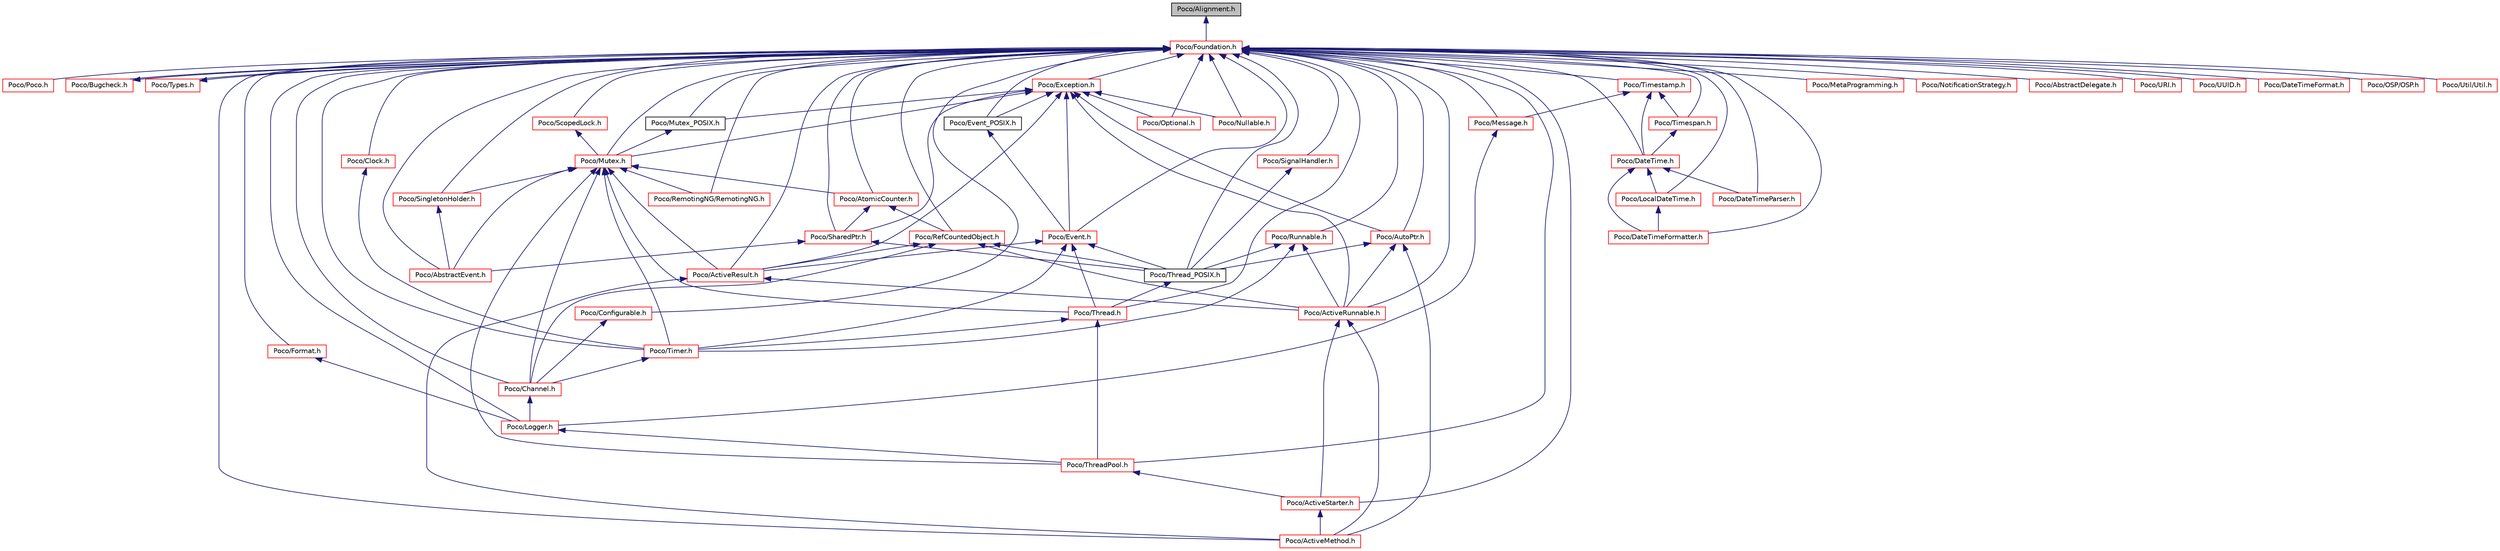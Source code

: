digraph "Poco/Alignment.h"
{
 // LATEX_PDF_SIZE
  edge [fontname="Helvetica",fontsize="10",labelfontname="Helvetica",labelfontsize="10"];
  node [fontname="Helvetica",fontsize="10",shape=record];
  Node1 [label="Poco/Alignment.h",height=0.2,width=0.4,color="black", fillcolor="grey75", style="filled", fontcolor="black",tooltip=" "];
  Node1 -> Node2 [dir="back",color="midnightblue",fontsize="10",style="solid",fontname="Helvetica"];
  Node2 [label="Poco/Foundation.h",height=0.2,width=0.4,color="red", fillcolor="white", style="filled",URL="$Foundation_8h.html",tooltip=" "];
  Node2 -> Node3 [dir="back",color="midnightblue",fontsize="10",style="solid",fontname="Helvetica"];
  Node3 [label="Poco/Poco.h",height=0.2,width=0.4,color="red", fillcolor="white", style="filled",URL="$Poco_8h.html",tooltip=" "];
  Node2 -> Node314 [dir="back",color="midnightblue",fontsize="10",style="solid",fontname="Helvetica"];
  Node314 [label="Poco/Bugcheck.h",height=0.2,width=0.4,color="red", fillcolor="white", style="filled",URL="$Bugcheck_8h.html",tooltip=" "];
  Node314 -> Node2 [dir="back",color="midnightblue",fontsize="10",style="solid",fontname="Helvetica"];
  Node2 -> Node354 [dir="back",color="midnightblue",fontsize="10",style="solid",fontname="Helvetica"];
  Node354 [label="Poco/Types.h",height=0.2,width=0.4,color="red", fillcolor="white", style="filled",URL="$Types_8h.html",tooltip=" "];
  Node354 -> Node2 [dir="back",color="midnightblue",fontsize="10",style="solid",fontname="Helvetica"];
  Node2 -> Node405 [dir="back",color="midnightblue",fontsize="10",style="solid",fontname="Helvetica"];
  Node405 [label="Poco/AbstractEvent.h",height=0.2,width=0.4,color="red", fillcolor="white", style="filled",URL="$AbstractEvent_8h.html",tooltip=" "];
  Node2 -> Node498 [dir="back",color="midnightblue",fontsize="10",style="solid",fontname="Helvetica"];
  Node498 [label="Poco/SingletonHolder.h",height=0.2,width=0.4,color="red", fillcolor="white", style="filled",URL="$SingletonHolder_8h.html",tooltip=" "];
  Node498 -> Node405 [dir="back",color="midnightblue",fontsize="10",style="solid",fontname="Helvetica"];
  Node2 -> Node505 [dir="back",color="midnightblue",fontsize="10",style="solid",fontname="Helvetica"];
  Node505 [label="Poco/Mutex.h",height=0.2,width=0.4,color="red", fillcolor="white", style="filled",URL="$Mutex_8h.html",tooltip=" "];
  Node505 -> Node498 [dir="back",color="midnightblue",fontsize="10",style="solid",fontname="Helvetica"];
  Node505 -> Node506 [dir="back",color="midnightblue",fontsize="10",style="solid",fontname="Helvetica"];
  Node506 [label="Poco/AtomicCounter.h",height=0.2,width=0.4,color="red", fillcolor="white", style="filled",URL="$AtomicCounter_8h.html",tooltip=" "];
  Node506 -> Node507 [dir="back",color="midnightblue",fontsize="10",style="solid",fontname="Helvetica"];
  Node507 [label="Poco/SharedPtr.h",height=0.2,width=0.4,color="red", fillcolor="white", style="filled",URL="$SharedPtr_8h.html",tooltip=" "];
  Node507 -> Node405 [dir="back",color="midnightblue",fontsize="10",style="solid",fontname="Helvetica"];
  Node507 -> Node508 [dir="back",color="midnightblue",fontsize="10",style="solid",fontname="Helvetica"];
  Node508 [label="Poco/Thread_POSIX.h",height=0.2,width=0.4,color="black", fillcolor="white", style="filled",URL="$Thread__POSIX_8h.html",tooltip=" "];
  Node508 -> Node509 [dir="back",color="midnightblue",fontsize="10",style="solid",fontname="Helvetica"];
  Node509 [label="Poco/Thread.h",height=0.2,width=0.4,color="red", fillcolor="white", style="filled",URL="$Thread_8h.html",tooltip=" "];
  Node509 -> Node510 [dir="back",color="midnightblue",fontsize="10",style="solid",fontname="Helvetica"];
  Node510 [label="Poco/ThreadPool.h",height=0.2,width=0.4,color="red", fillcolor="white", style="filled",URL="$ThreadPool_8h.html",tooltip=" "];
  Node510 -> Node511 [dir="back",color="midnightblue",fontsize="10",style="solid",fontname="Helvetica"];
  Node511 [label="Poco/ActiveStarter.h",height=0.2,width=0.4,color="red", fillcolor="white", style="filled",URL="$ActiveStarter_8h.html",tooltip=" "];
  Node511 -> Node512 [dir="back",color="midnightblue",fontsize="10",style="solid",fontname="Helvetica"];
  Node512 [label="Poco/ActiveMethod.h",height=0.2,width=0.4,color="red", fillcolor="white", style="filled",URL="$ActiveMethod_8h.html",tooltip=" "];
  Node509 -> Node517 [dir="back",color="midnightblue",fontsize="10",style="solid",fontname="Helvetica"];
  Node517 [label="Poco/Timer.h",height=0.2,width=0.4,color="red", fillcolor="white", style="filled",URL="$Timer_8h.html",tooltip=" "];
  Node517 -> Node518 [dir="back",color="midnightblue",fontsize="10",style="solid",fontname="Helvetica"];
  Node518 [label="Poco/Channel.h",height=0.2,width=0.4,color="red", fillcolor="white", style="filled",URL="$Channel_8h.html",tooltip=" "];
  Node518 -> Node519 [dir="back",color="midnightblue",fontsize="10",style="solid",fontname="Helvetica"];
  Node519 [label="Poco/Logger.h",height=0.2,width=0.4,color="red", fillcolor="white", style="filled",URL="$Logger_8h.html",tooltip=" "];
  Node519 -> Node510 [dir="back",color="midnightblue",fontsize="10",style="solid",fontname="Helvetica"];
  Node506 -> Node592 [dir="back",color="midnightblue",fontsize="10",style="solid",fontname="Helvetica"];
  Node592 [label="Poco/RefCountedObject.h",height=0.2,width=0.4,color="red", fillcolor="white", style="filled",URL="$RefCountedObject_8h.html",tooltip=" "];
  Node592 -> Node593 [dir="back",color="midnightblue",fontsize="10",style="solid",fontname="Helvetica"];
  Node593 [label="Poco/ActiveResult.h",height=0.2,width=0.4,color="red", fillcolor="white", style="filled",URL="$ActiveResult_8h.html",tooltip=" "];
  Node593 -> Node512 [dir="back",color="midnightblue",fontsize="10",style="solid",fontname="Helvetica"];
  Node593 -> Node594 [dir="back",color="midnightblue",fontsize="10",style="solid",fontname="Helvetica"];
  Node594 [label="Poco/ActiveRunnable.h",height=0.2,width=0.4,color="red", fillcolor="white", style="filled",URL="$ActiveRunnable_8h.html",tooltip=" "];
  Node594 -> Node512 [dir="back",color="midnightblue",fontsize="10",style="solid",fontname="Helvetica"];
  Node594 -> Node511 [dir="back",color="midnightblue",fontsize="10",style="solid",fontname="Helvetica"];
  Node592 -> Node594 [dir="back",color="midnightblue",fontsize="10",style="solid",fontname="Helvetica"];
  Node592 -> Node508 [dir="back",color="midnightblue",fontsize="10",style="solid",fontname="Helvetica"];
  Node592 -> Node518 [dir="back",color="midnightblue",fontsize="10",style="solid",fontname="Helvetica"];
  Node505 -> Node405 [dir="back",color="midnightblue",fontsize="10",style="solid",fontname="Helvetica"];
  Node505 -> Node593 [dir="back",color="midnightblue",fontsize="10",style="solid",fontname="Helvetica"];
  Node505 -> Node509 [dir="back",color="midnightblue",fontsize="10",style="solid",fontname="Helvetica"];
  Node505 -> Node510 [dir="back",color="midnightblue",fontsize="10",style="solid",fontname="Helvetica"];
  Node505 -> Node518 [dir="back",color="midnightblue",fontsize="10",style="solid",fontname="Helvetica"];
  Node505 -> Node517 [dir="back",color="midnightblue",fontsize="10",style="solid",fontname="Helvetica"];
  Node505 -> Node715 [dir="back",color="midnightblue",fontsize="10",style="solid",fontname="Helvetica"];
  Node715 [label="Poco/RemotingNG/RemotingNG.h",height=0.2,width=0.4,color="red", fillcolor="white", style="filled",URL="$RemotingNG_8h.html",tooltip=" "];
  Node2 -> Node753 [dir="back",color="midnightblue",fontsize="10",style="solid",fontname="Helvetica"];
  Node753 [label="Poco/Exception.h",height=0.2,width=0.4,color="red", fillcolor="white", style="filled",URL="$Exception_8h.html",tooltip=" "];
  Node753 -> Node505 [dir="back",color="midnightblue",fontsize="10",style="solid",fontname="Helvetica"];
  Node753 -> Node754 [dir="back",color="midnightblue",fontsize="10",style="solid",fontname="Helvetica"];
  Node754 [label="Poco/Mutex_POSIX.h",height=0.2,width=0.4,color="black", fillcolor="white", style="filled",URL="$Mutex__POSIX_8h.html",tooltip=" "];
  Node754 -> Node505 [dir="back",color="midnightblue",fontsize="10",style="solid",fontname="Helvetica"];
  Node753 -> Node507 [dir="back",color="midnightblue",fontsize="10",style="solid",fontname="Helvetica"];
  Node753 -> Node755 [dir="back",color="midnightblue",fontsize="10",style="solid",fontname="Helvetica"];
  Node755 [label="Poco/Event.h",height=0.2,width=0.4,color="red", fillcolor="white", style="filled",URL="$Event_8h.html",tooltip=" "];
  Node755 -> Node593 [dir="back",color="midnightblue",fontsize="10",style="solid",fontname="Helvetica"];
  Node755 -> Node509 [dir="back",color="midnightblue",fontsize="10",style="solid",fontname="Helvetica"];
  Node755 -> Node508 [dir="back",color="midnightblue",fontsize="10",style="solid",fontname="Helvetica"];
  Node755 -> Node517 [dir="back",color="midnightblue",fontsize="10",style="solid",fontname="Helvetica"];
  Node753 -> Node756 [dir="back",color="midnightblue",fontsize="10",style="solid",fontname="Helvetica"];
  Node756 [label="Poco/Event_POSIX.h",height=0.2,width=0.4,color="black", fillcolor="white", style="filled",URL="$Event__POSIX_8h.html",tooltip=" "];
  Node756 -> Node755 [dir="back",color="midnightblue",fontsize="10",style="solid",fontname="Helvetica"];
  Node753 -> Node593 [dir="back",color="midnightblue",fontsize="10",style="solid",fontname="Helvetica"];
  Node753 -> Node757 [dir="back",color="midnightblue",fontsize="10",style="solid",fontname="Helvetica"];
  Node757 [label="Poco/AutoPtr.h",height=0.2,width=0.4,color="red", fillcolor="white", style="filled",URL="$AutoPtr_8h.html",tooltip=" "];
  Node757 -> Node594 [dir="back",color="midnightblue",fontsize="10",style="solid",fontname="Helvetica"];
  Node757 -> Node508 [dir="back",color="midnightblue",fontsize="10",style="solid",fontname="Helvetica"];
  Node757 -> Node512 [dir="back",color="midnightblue",fontsize="10",style="solid",fontname="Helvetica"];
  Node753 -> Node594 [dir="back",color="midnightblue",fontsize="10",style="solid",fontname="Helvetica"];
  Node753 -> Node761 [dir="back",color="midnightblue",fontsize="10",style="solid",fontname="Helvetica"];
  Node761 [label="Poco/Optional.h",height=0.2,width=0.4,color="red", fillcolor="white", style="filled",URL="$Optional_8h.html",tooltip=" "];
  Node753 -> Node762 [dir="back",color="midnightblue",fontsize="10",style="solid",fontname="Helvetica"];
  Node762 [label="Poco/Nullable.h",height=0.2,width=0.4,color="red", fillcolor="white", style="filled",URL="$Nullable_8h.html",tooltip=" "];
  Node2 -> Node823 [dir="back",color="midnightblue",fontsize="10",style="solid",fontname="Helvetica"];
  Node823 [label="Poco/ScopedLock.h",height=0.2,width=0.4,color="red", fillcolor="white", style="filled",URL="$ScopedLock_8h.html",tooltip=" "];
  Node823 -> Node505 [dir="back",color="midnightblue",fontsize="10",style="solid",fontname="Helvetica"];
  Node2 -> Node754 [dir="back",color="midnightblue",fontsize="10",style="solid",fontname="Helvetica"];
  Node2 -> Node507 [dir="back",color="midnightblue",fontsize="10",style="solid",fontname="Helvetica"];
  Node2 -> Node506 [dir="back",color="midnightblue",fontsize="10",style="solid",fontname="Helvetica"];
  Node2 -> Node593 [dir="back",color="midnightblue",fontsize="10",style="solid",fontname="Helvetica"];
  Node2 -> Node755 [dir="back",color="midnightblue",fontsize="10",style="solid",fontname="Helvetica"];
  Node2 -> Node756 [dir="back",color="midnightblue",fontsize="10",style="solid",fontname="Helvetica"];
  Node2 -> Node592 [dir="back",color="midnightblue",fontsize="10",style="solid",fontname="Helvetica"];
  Node2 -> Node512 [dir="back",color="midnightblue",fontsize="10",style="solid",fontname="Helvetica"];
  Node2 -> Node594 [dir="back",color="midnightblue",fontsize="10",style="solid",fontname="Helvetica"];
  Node2 -> Node825 [dir="back",color="midnightblue",fontsize="10",style="solid",fontname="Helvetica"];
  Node825 [label="Poco/Runnable.h",height=0.2,width=0.4,color="red", fillcolor="white", style="filled",URL="$Runnable_8h.html",tooltip=" "];
  Node825 -> Node594 [dir="back",color="midnightblue",fontsize="10",style="solid",fontname="Helvetica"];
  Node825 -> Node508 [dir="back",color="midnightblue",fontsize="10",style="solid",fontname="Helvetica"];
  Node825 -> Node517 [dir="back",color="midnightblue",fontsize="10",style="solid",fontname="Helvetica"];
  Node2 -> Node757 [dir="back",color="midnightblue",fontsize="10",style="solid",fontname="Helvetica"];
  Node2 -> Node511 [dir="back",color="midnightblue",fontsize="10",style="solid",fontname="Helvetica"];
  Node2 -> Node510 [dir="back",color="midnightblue",fontsize="10",style="solid",fontname="Helvetica"];
  Node2 -> Node509 [dir="back",color="midnightblue",fontsize="10",style="solid",fontname="Helvetica"];
  Node2 -> Node508 [dir="back",color="midnightblue",fontsize="10",style="solid",fontname="Helvetica"];
  Node2 -> Node828 [dir="back",color="midnightblue",fontsize="10",style="solid",fontname="Helvetica"];
  Node828 [label="Poco/SignalHandler.h",height=0.2,width=0.4,color="red", fillcolor="white", style="filled",URL="$SignalHandler_8h.html",tooltip=" "];
  Node828 -> Node508 [dir="back",color="midnightblue",fontsize="10",style="solid",fontname="Helvetica"];
  Node2 -> Node519 [dir="back",color="midnightblue",fontsize="10",style="solid",fontname="Helvetica"];
  Node2 -> Node518 [dir="back",color="midnightblue",fontsize="10",style="solid",fontname="Helvetica"];
  Node2 -> Node829 [dir="back",color="midnightblue",fontsize="10",style="solid",fontname="Helvetica"];
  Node829 [label="Poco/Configurable.h",height=0.2,width=0.4,color="red", fillcolor="white", style="filled",URL="$Configurable_8h.html",tooltip=" "];
  Node829 -> Node518 [dir="back",color="midnightblue",fontsize="10",style="solid",fontname="Helvetica"];
  Node2 -> Node517 [dir="back",color="midnightblue",fontsize="10",style="solid",fontname="Helvetica"];
  Node2 -> Node830 [dir="back",color="midnightblue",fontsize="10",style="solid",fontname="Helvetica"];
  Node830 [label="Poco/Clock.h",height=0.2,width=0.4,color="red", fillcolor="white", style="filled",URL="$Clock_8h.html",tooltip=" "];
  Node830 -> Node517 [dir="back",color="midnightblue",fontsize="10",style="solid",fontname="Helvetica"];
  Node2 -> Node832 [dir="back",color="midnightblue",fontsize="10",style="solid",fontname="Helvetica"];
  Node832 [label="Poco/Message.h",height=0.2,width=0.4,color="red", fillcolor="white", style="filled",URL="$Message_8h.html",tooltip=" "];
  Node832 -> Node519 [dir="back",color="midnightblue",fontsize="10",style="solid",fontname="Helvetica"];
  Node2 -> Node833 [dir="back",color="midnightblue",fontsize="10",style="solid",fontname="Helvetica"];
  Node833 [label="Poco/Timestamp.h",height=0.2,width=0.4,color="red", fillcolor="white", style="filled",URL="$Timestamp_8h.html",tooltip=" "];
  Node833 -> Node832 [dir="back",color="midnightblue",fontsize="10",style="solid",fontname="Helvetica"];
  Node833 -> Node834 [dir="back",color="midnightblue",fontsize="10",style="solid",fontname="Helvetica"];
  Node834 [label="Poco/DateTime.h",height=0.2,width=0.4,color="red", fillcolor="white", style="filled",URL="$DateTime_8h.html",tooltip=" "];
  Node834 -> Node835 [dir="back",color="midnightblue",fontsize="10",style="solid",fontname="Helvetica"];
  Node835 [label="Poco/LocalDateTime.h",height=0.2,width=0.4,color="red", fillcolor="white", style="filled",URL="$LocalDateTime_8h.html",tooltip=" "];
  Node835 -> Node836 [dir="back",color="midnightblue",fontsize="10",style="solid",fontname="Helvetica"];
  Node836 [label="Poco/DateTimeFormatter.h",height=0.2,width=0.4,color="red", fillcolor="white", style="filled",URL="$DateTimeFormatter_8h.html",tooltip=" "];
  Node834 -> Node837 [dir="back",color="midnightblue",fontsize="10",style="solid",fontname="Helvetica"];
  Node837 [label="Poco/DateTimeParser.h",height=0.2,width=0.4,color="red", fillcolor="white", style="filled",URL="$DateTimeParser_8h.html",tooltip=" "];
  Node834 -> Node836 [dir="back",color="midnightblue",fontsize="10",style="solid",fontname="Helvetica"];
  Node833 -> Node844 [dir="back",color="midnightblue",fontsize="10",style="solid",fontname="Helvetica"];
  Node844 [label="Poco/Timespan.h",height=0.2,width=0.4,color="red", fillcolor="white", style="filled",URL="$Timespan_8h.html",tooltip=" "];
  Node844 -> Node834 [dir="back",color="midnightblue",fontsize="10",style="solid",fontname="Helvetica"];
  Node2 -> Node760 [dir="back",color="midnightblue",fontsize="10",style="solid",fontname="Helvetica"];
  Node760 [label="Poco/Format.h",height=0.2,width=0.4,color="red", fillcolor="white", style="filled",URL="$Format_8h.html",tooltip=" "];
  Node760 -> Node519 [dir="back",color="midnightblue",fontsize="10",style="solid",fontname="Helvetica"];
  Node2 -> Node867 [dir="back",color="midnightblue",fontsize="10",style="solid",fontname="Helvetica"];
  Node867 [label="Poco/MetaProgramming.h",height=0.2,width=0.4,color="red", fillcolor="white", style="filled",URL="$MetaProgramming_8h.html",tooltip=" "];
  Node2 -> Node870 [dir="back",color="midnightblue",fontsize="10",style="solid",fontname="Helvetica"];
  Node870 [label="Poco/NotificationStrategy.h",height=0.2,width=0.4,color="red", fillcolor="white", style="filled",URL="$NotificationStrategy_8h.html",tooltip=" "];
  Node2 -> Node871 [dir="back",color="midnightblue",fontsize="10",style="solid",fontname="Helvetica"];
  Node871 [label="Poco/AbstractDelegate.h",height=0.2,width=0.4,color="red", fillcolor="white", style="filled",URL="$AbstractDelegate_8h.html",tooltip=" "];
  Node2 -> Node715 [dir="back",color="midnightblue",fontsize="10",style="solid",fontname="Helvetica"];
  Node2 -> Node761 [dir="back",color="midnightblue",fontsize="10",style="solid",fontname="Helvetica"];
  Node2 -> Node762 [dir="back",color="midnightblue",fontsize="10",style="solid",fontname="Helvetica"];
  Node2 -> Node873 [dir="back",color="midnightblue",fontsize="10",style="solid",fontname="Helvetica"];
  Node873 [label="Poco/URI.h",height=0.2,width=0.4,color="red", fillcolor="white", style="filled",URL="$URI_8h.html",tooltip=" "];
  Node2 -> Node875 [dir="back",color="midnightblue",fontsize="10",style="solid",fontname="Helvetica"];
  Node875 [label="Poco/UUID.h",height=0.2,width=0.4,color="red", fillcolor="white", style="filled",URL="$UUID_8h.html",tooltip=" "];
  Node2 -> Node834 [dir="back",color="midnightblue",fontsize="10",style="solid",fontname="Helvetica"];
  Node2 -> Node844 [dir="back",color="midnightblue",fontsize="10",style="solid",fontname="Helvetica"];
  Node2 -> Node835 [dir="back",color="midnightblue",fontsize="10",style="solid",fontname="Helvetica"];
  Node2 -> Node837 [dir="back",color="midnightblue",fontsize="10",style="solid",fontname="Helvetica"];
  Node2 -> Node876 [dir="back",color="midnightblue",fontsize="10",style="solid",fontname="Helvetica"];
  Node876 [label="Poco/DateTimeFormat.h",height=0.2,width=0.4,color="red", fillcolor="white", style="filled",URL="$DateTimeFormat_8h.html",tooltip=" "];
  Node2 -> Node836 [dir="back",color="midnightblue",fontsize="10",style="solid",fontname="Helvetica"];
  Node2 -> Node877 [dir="back",color="midnightblue",fontsize="10",style="solid",fontname="Helvetica"];
  Node877 [label="Poco/OSP/OSP.h",height=0.2,width=0.4,color="red", fillcolor="white", style="filled",URL="$OSP_8h.html",tooltip=" "];
  Node2 -> Node886 [dir="back",color="midnightblue",fontsize="10",style="solid",fontname="Helvetica"];
  Node886 [label="Poco/Util/Util.h",height=0.2,width=0.4,color="red", fillcolor="white", style="filled",URL="$Util_8h.html",tooltip=" "];
}
